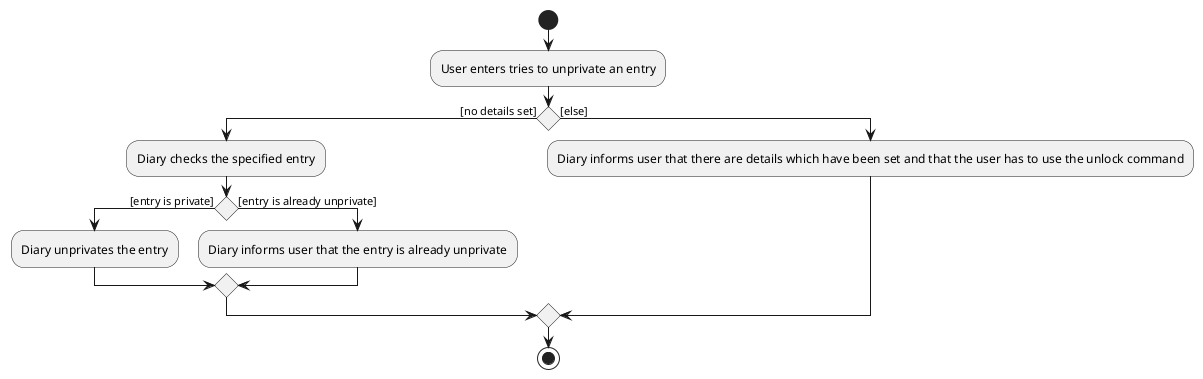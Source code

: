 @startuml
start
:User enters tries to unprivate an entry;

if () then ([no details set])
    :Diary checks the specified entry;
    if () then ([entry is private])
        :Diary unprivates the entry;
    else ([entry is already unprivate])
        :Diary informs user that the entry is already unprivate;
    endif

else ([else])
        :Diary informs user that there are details which have been set and that the user has to use the unlock command;
endif
stop
@enduml